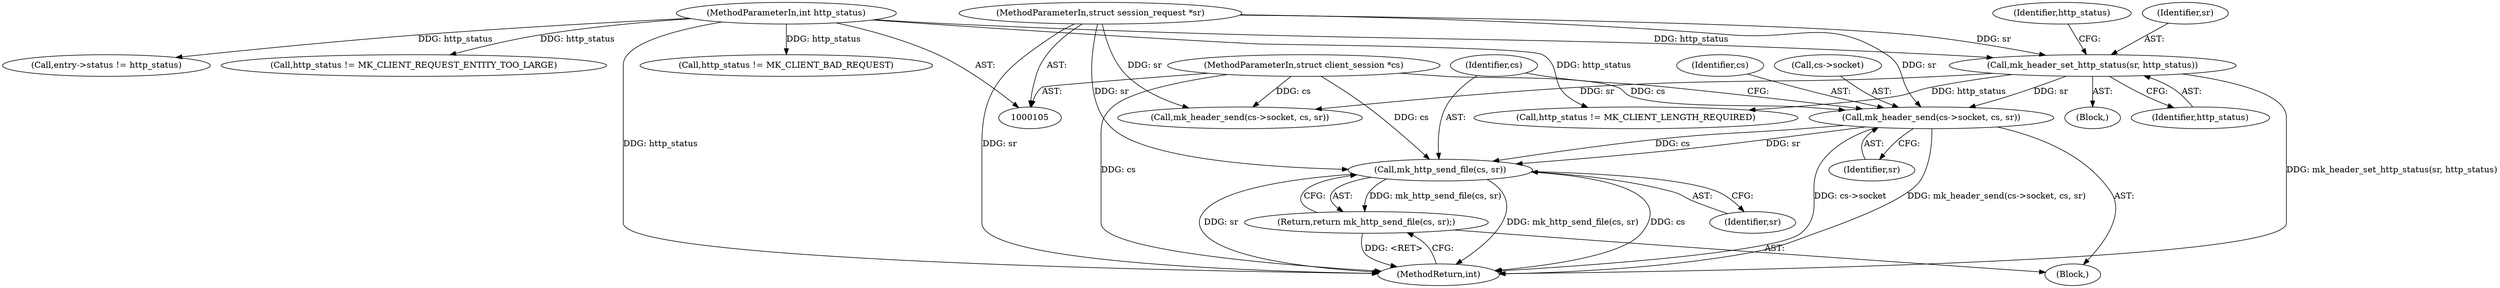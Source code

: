 digraph "0_monkey_b2d0e6f92310bb14a15aa2f8e96e1fb5379776dd@API" {
"1000227" [label="(Call,mk_http_send_file(cs, sr))"];
"1000220" [label="(Call,mk_header_send(cs->socket, cs, sr))"];
"1000107" [label="(MethodParameterIn,struct client_session *cs)"];
"1000120" [label="(Call,mk_header_set_http_status(sr, http_status))"];
"1000108" [label="(MethodParameterIn,struct session_request *sr)"];
"1000106" [label="(MethodParameterIn,int http_status)"];
"1000226" [label="(Return,return mk_http_send_file(cs, sr);)"];
"1000227" [label="(Call,mk_http_send_file(cs, sr))"];
"1000220" [label="(Call,mk_header_send(cs->socket, cs, sr))"];
"1000107" [label="(MethodParameterIn,struct client_session *cs)"];
"1000224" [label="(Identifier,cs)"];
"1000106" [label="(MethodParameterIn,int http_status)"];
"1000225" [label="(Identifier,sr)"];
"1000228" [label="(Identifier,cs)"];
"1000122" [label="(Identifier,http_status)"];
"1000126" [label="(Identifier,http_status)"];
"1000109" [label="(Block,)"];
"1000132" [label="(Call,http_status != MK_CLIENT_REQUEST_ENTITY_TOO_LARGE)"];
"1000120" [label="(Call,mk_header_set_http_status(sr, http_status))"];
"1000136" [label="(Block,)"];
"1000472" [label="(MethodReturn,int)"];
"1000221" [label="(Call,cs->socket)"];
"1000121" [label="(Identifier,sr)"];
"1000129" [label="(Call,http_status != MK_CLIENT_BAD_REQUEST)"];
"1000108" [label="(MethodParameterIn,struct session_request *sr)"];
"1000229" [label="(Identifier,sr)"];
"1000436" [label="(Call,mk_header_send(cs->socket, cs, sr))"];
"1000125" [label="(Call,http_status != MK_CLIENT_LENGTH_REQUIRED)"];
"1000226" [label="(Return,return mk_http_send_file(cs, sr);)"];
"1000138" [label="(Call,entry->status != http_status)"];
"1000227" -> "1000226"  [label="AST: "];
"1000227" -> "1000229"  [label="CFG: "];
"1000228" -> "1000227"  [label="AST: "];
"1000229" -> "1000227"  [label="AST: "];
"1000226" -> "1000227"  [label="CFG: "];
"1000227" -> "1000472"  [label="DDG: mk_http_send_file(cs, sr)"];
"1000227" -> "1000472"  [label="DDG: cs"];
"1000227" -> "1000472"  [label="DDG: sr"];
"1000227" -> "1000226"  [label="DDG: mk_http_send_file(cs, sr)"];
"1000220" -> "1000227"  [label="DDG: cs"];
"1000220" -> "1000227"  [label="DDG: sr"];
"1000107" -> "1000227"  [label="DDG: cs"];
"1000108" -> "1000227"  [label="DDG: sr"];
"1000220" -> "1000136"  [label="AST: "];
"1000220" -> "1000225"  [label="CFG: "];
"1000221" -> "1000220"  [label="AST: "];
"1000224" -> "1000220"  [label="AST: "];
"1000225" -> "1000220"  [label="AST: "];
"1000228" -> "1000220"  [label="CFG: "];
"1000220" -> "1000472"  [label="DDG: cs->socket"];
"1000220" -> "1000472"  [label="DDG: mk_header_send(cs->socket, cs, sr)"];
"1000107" -> "1000220"  [label="DDG: cs"];
"1000120" -> "1000220"  [label="DDG: sr"];
"1000108" -> "1000220"  [label="DDG: sr"];
"1000107" -> "1000105"  [label="AST: "];
"1000107" -> "1000472"  [label="DDG: cs"];
"1000107" -> "1000436"  [label="DDG: cs"];
"1000120" -> "1000109"  [label="AST: "];
"1000120" -> "1000122"  [label="CFG: "];
"1000121" -> "1000120"  [label="AST: "];
"1000122" -> "1000120"  [label="AST: "];
"1000126" -> "1000120"  [label="CFG: "];
"1000120" -> "1000472"  [label="DDG: mk_header_set_http_status(sr, http_status)"];
"1000108" -> "1000120"  [label="DDG: sr"];
"1000106" -> "1000120"  [label="DDG: http_status"];
"1000120" -> "1000125"  [label="DDG: http_status"];
"1000120" -> "1000436"  [label="DDG: sr"];
"1000108" -> "1000105"  [label="AST: "];
"1000108" -> "1000472"  [label="DDG: sr"];
"1000108" -> "1000436"  [label="DDG: sr"];
"1000106" -> "1000105"  [label="AST: "];
"1000106" -> "1000472"  [label="DDG: http_status"];
"1000106" -> "1000125"  [label="DDG: http_status"];
"1000106" -> "1000129"  [label="DDG: http_status"];
"1000106" -> "1000132"  [label="DDG: http_status"];
"1000106" -> "1000138"  [label="DDG: http_status"];
"1000226" -> "1000136"  [label="AST: "];
"1000472" -> "1000226"  [label="CFG: "];
"1000226" -> "1000472"  [label="DDG: <RET>"];
}
